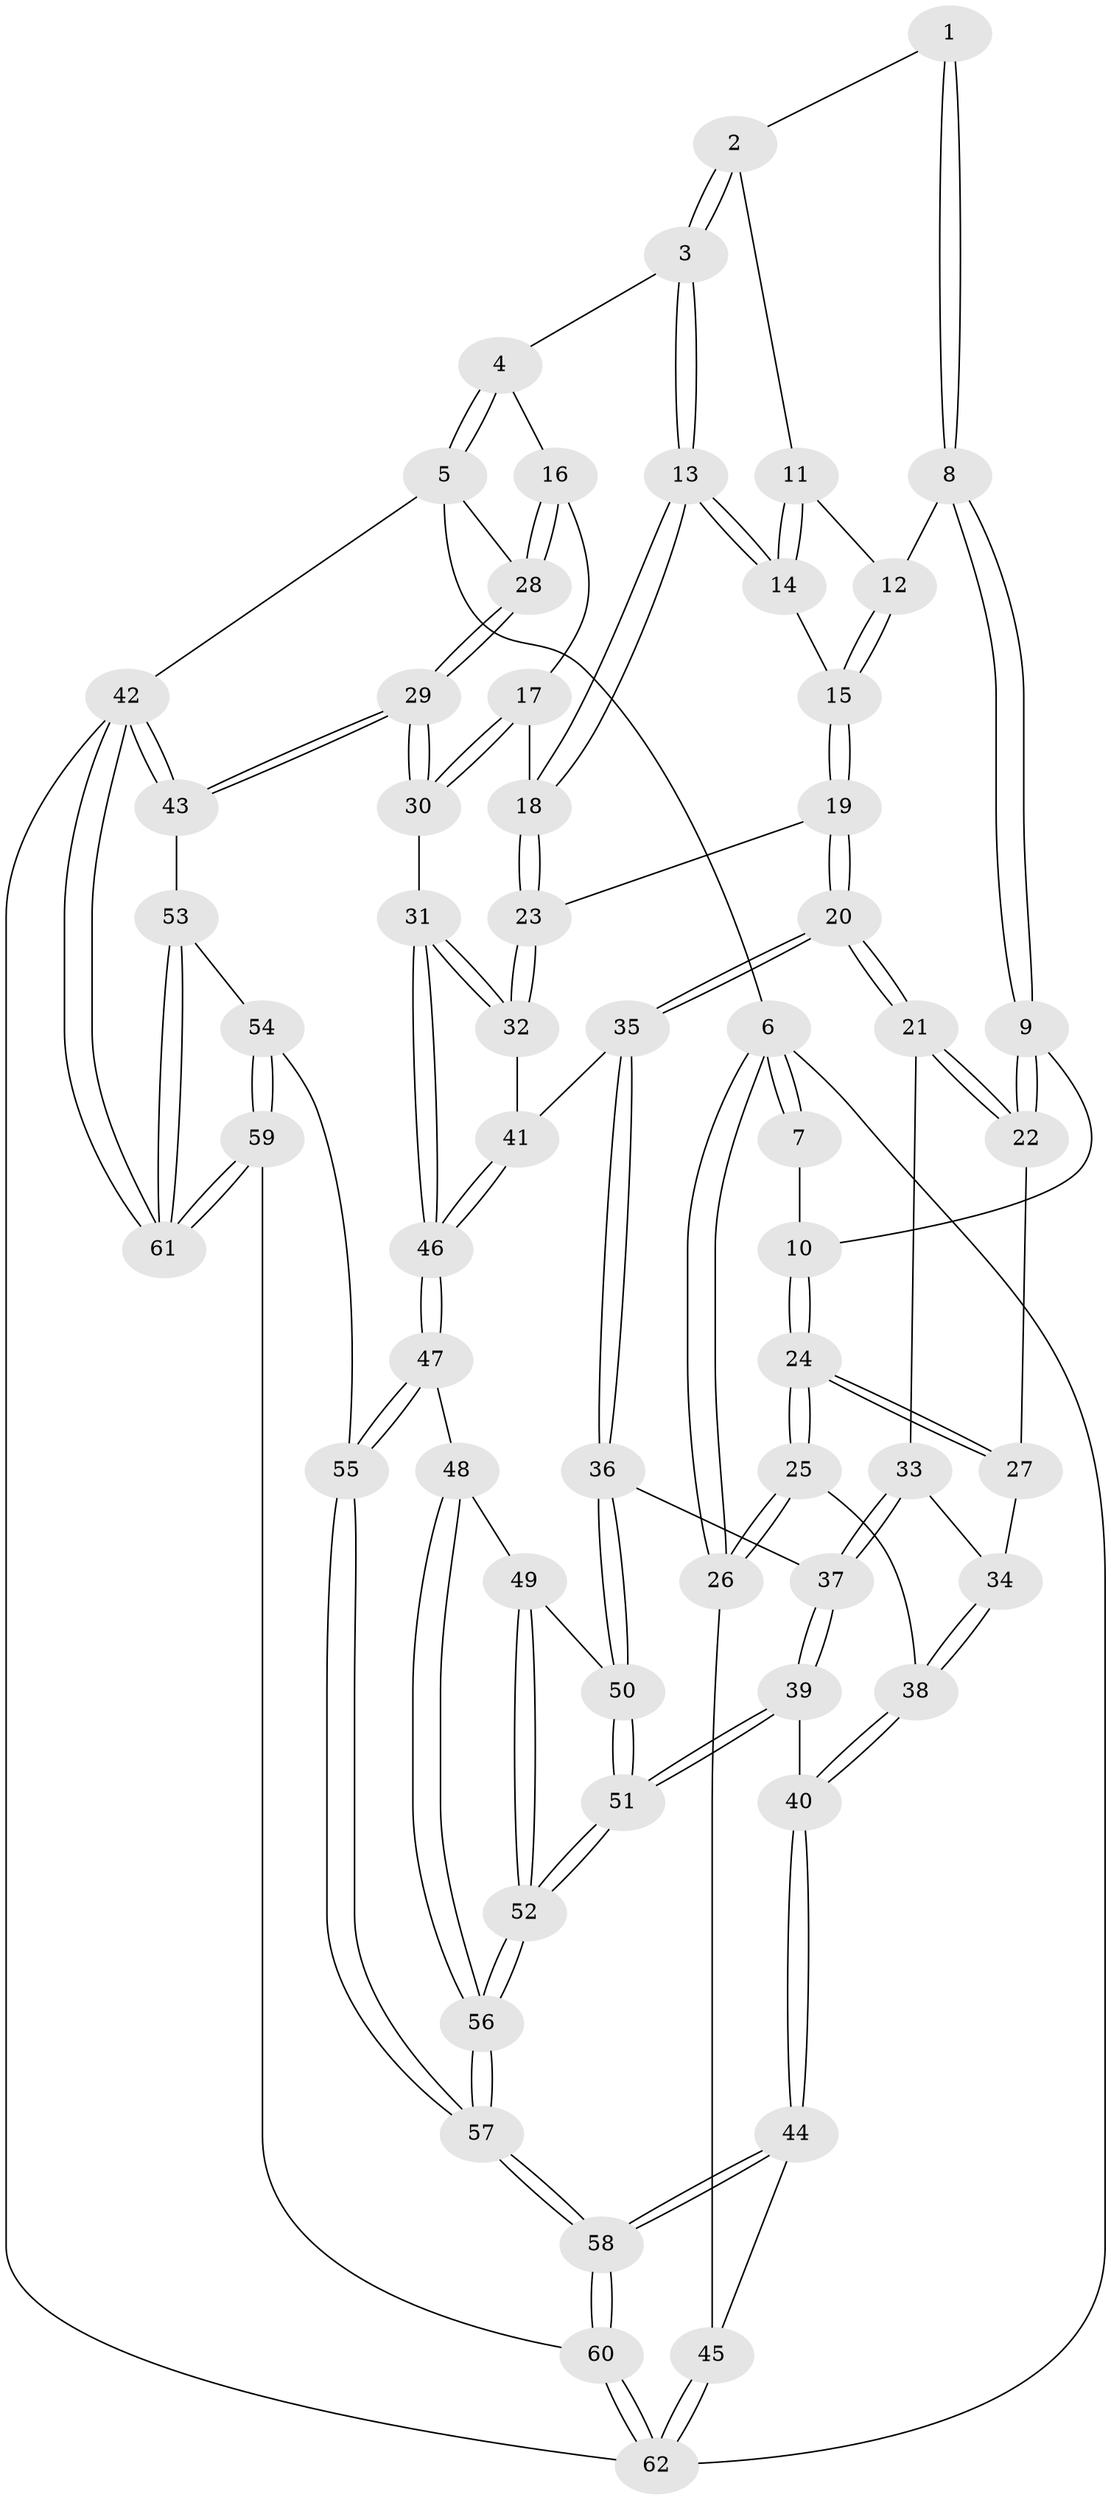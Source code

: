 // coarse degree distribution, {4: 0.044444444444444446, 3: 0.8, 5: 0.044444444444444446, 2: 0.06666666666666667, 6: 0.044444444444444446}
// Generated by graph-tools (version 1.1) at 2025/54/03/04/25 22:54:48]
// undirected, 62 vertices, 152 edges
graph export_dot {
  node [color=gray90,style=filled];
  1 [pos="+0.425308843699806+0"];
  2 [pos="+0.6623245823585346+0"];
  3 [pos="+0.8952501829251477+0"];
  4 [pos="+1+0"];
  5 [pos="+1+0"];
  6 [pos="+0+0"];
  7 [pos="+0.1958828321912941+0"];
  8 [pos="+0.42566893742938317+0.07515067960558583"];
  9 [pos="+0.3489133607740092+0.184568548975362"];
  10 [pos="+0.20788528252117058+0.07912330109662263"];
  11 [pos="+0.5739827092719806+0.0022202182692181924"];
  12 [pos="+0.48299462375068175+0.07480442149529257"];
  13 [pos="+0.7009605841200386+0.10338425680570057"];
  14 [pos="+0.6156634631976017+0.12070076768842808"];
  15 [pos="+0.6152648817236941+0.12090549806768539"];
  16 [pos="+0.8257329383817252+0.26949992947225804"];
  17 [pos="+0.8053510678897758+0.2875992678127227"];
  18 [pos="+0.7848277670787754+0.29321752428622594"];
  19 [pos="+0.5594261412892922+0.23126189944539505"];
  20 [pos="+0.40907031524007936+0.3020574559890862"];
  21 [pos="+0.3667386190795952+0.2690386023507039"];
  22 [pos="+0.36265537253089974+0.26184287965493674"];
  23 [pos="+0.7677529671162582+0.31312480868432546"];
  24 [pos="+0+0.21247872936744477"];
  25 [pos="+0+0.21413219079028914"];
  26 [pos="+0+0.21182587313665233"];
  27 [pos="+0.18870378893315834+0.27708804334856396"];
  28 [pos="+1+0.14427220396345586"];
  29 [pos="+1+0.4881444608804429"];
  30 [pos="+1+0.4849656566826649"];
  31 [pos="+0.8336084948223189+0.5228093194791645"];
  32 [pos="+0.7598361085024763+0.33395800617933796"];
  33 [pos="+0.2400531012307489+0.3941643665661899"];
  34 [pos="+0.1317223373840785+0.40153549435531183"];
  35 [pos="+0.4791204969776045+0.45256257423513196"];
  36 [pos="+0.46363111015297315+0.48021157400680314"];
  37 [pos="+0.23134072634898642+0.5513975110185328"];
  38 [pos="+0.10415297617304209+0.4112078389666906"];
  39 [pos="+0.20136601842623175+0.5808647262450453"];
  40 [pos="+0.1275149278760207+0.6108508139961207"];
  41 [pos="+0.5634218365458298+0.4604965189967844"];
  42 [pos="+1+1"];
  43 [pos="+1+0.7247226103706048"];
  44 [pos="+0.05047567432179534+0.6986817834974723"];
  45 [pos="+0+0.7353117847145513"];
  46 [pos="+0.7467032031854817+0.65883452360206"];
  47 [pos="+0.7473715650587216+0.6931705194600265"];
  48 [pos="+0.637331759613431+0.6819393777084943"];
  49 [pos="+0.5674455705044424+0.6595944893799054"];
  50 [pos="+0.461295539231164+0.5103373984374517"];
  51 [pos="+0.4070187480411389+0.7005881871898769"];
  52 [pos="+0.4128425670417913+0.7459864582053365"];
  53 [pos="+1+0.748497140551499"];
  54 [pos="+0.7720672819795376+0.7583036026352624"];
  55 [pos="+0.7688269734619839+0.7552198293012635"];
  56 [pos="+0.4112835763745238+0.7769365707584306"];
  57 [pos="+0.3906227116325087+0.9005101976662506"];
  58 [pos="+0.3650058196660486+0.9406775647270577"];
  59 [pos="+0.7952368835533846+1"];
  60 [pos="+0.3690145606399073+1"];
  61 [pos="+0.7984184946713845+1"];
  62 [pos="+0+1"];
  1 -- 2;
  1 -- 8;
  1 -- 8;
  2 -- 3;
  2 -- 3;
  2 -- 11;
  3 -- 4;
  3 -- 13;
  3 -- 13;
  4 -- 5;
  4 -- 5;
  4 -- 16;
  5 -- 6;
  5 -- 28;
  5 -- 42;
  6 -- 7;
  6 -- 7;
  6 -- 26;
  6 -- 26;
  6 -- 62;
  7 -- 10;
  8 -- 9;
  8 -- 9;
  8 -- 12;
  9 -- 10;
  9 -- 22;
  9 -- 22;
  10 -- 24;
  10 -- 24;
  11 -- 12;
  11 -- 14;
  11 -- 14;
  12 -- 15;
  12 -- 15;
  13 -- 14;
  13 -- 14;
  13 -- 18;
  13 -- 18;
  14 -- 15;
  15 -- 19;
  15 -- 19;
  16 -- 17;
  16 -- 28;
  16 -- 28;
  17 -- 18;
  17 -- 30;
  17 -- 30;
  18 -- 23;
  18 -- 23;
  19 -- 20;
  19 -- 20;
  19 -- 23;
  20 -- 21;
  20 -- 21;
  20 -- 35;
  20 -- 35;
  21 -- 22;
  21 -- 22;
  21 -- 33;
  22 -- 27;
  23 -- 32;
  23 -- 32;
  24 -- 25;
  24 -- 25;
  24 -- 27;
  24 -- 27;
  25 -- 26;
  25 -- 26;
  25 -- 38;
  26 -- 45;
  27 -- 34;
  28 -- 29;
  28 -- 29;
  29 -- 30;
  29 -- 30;
  29 -- 43;
  29 -- 43;
  30 -- 31;
  31 -- 32;
  31 -- 32;
  31 -- 46;
  31 -- 46;
  32 -- 41;
  33 -- 34;
  33 -- 37;
  33 -- 37;
  34 -- 38;
  34 -- 38;
  35 -- 36;
  35 -- 36;
  35 -- 41;
  36 -- 37;
  36 -- 50;
  36 -- 50;
  37 -- 39;
  37 -- 39;
  38 -- 40;
  38 -- 40;
  39 -- 40;
  39 -- 51;
  39 -- 51;
  40 -- 44;
  40 -- 44;
  41 -- 46;
  41 -- 46;
  42 -- 43;
  42 -- 43;
  42 -- 61;
  42 -- 61;
  42 -- 62;
  43 -- 53;
  44 -- 45;
  44 -- 58;
  44 -- 58;
  45 -- 62;
  45 -- 62;
  46 -- 47;
  46 -- 47;
  47 -- 48;
  47 -- 55;
  47 -- 55;
  48 -- 49;
  48 -- 56;
  48 -- 56;
  49 -- 50;
  49 -- 52;
  49 -- 52;
  50 -- 51;
  50 -- 51;
  51 -- 52;
  51 -- 52;
  52 -- 56;
  52 -- 56;
  53 -- 54;
  53 -- 61;
  53 -- 61;
  54 -- 55;
  54 -- 59;
  54 -- 59;
  55 -- 57;
  55 -- 57;
  56 -- 57;
  56 -- 57;
  57 -- 58;
  57 -- 58;
  58 -- 60;
  58 -- 60;
  59 -- 60;
  59 -- 61;
  59 -- 61;
  60 -- 62;
  60 -- 62;
}
